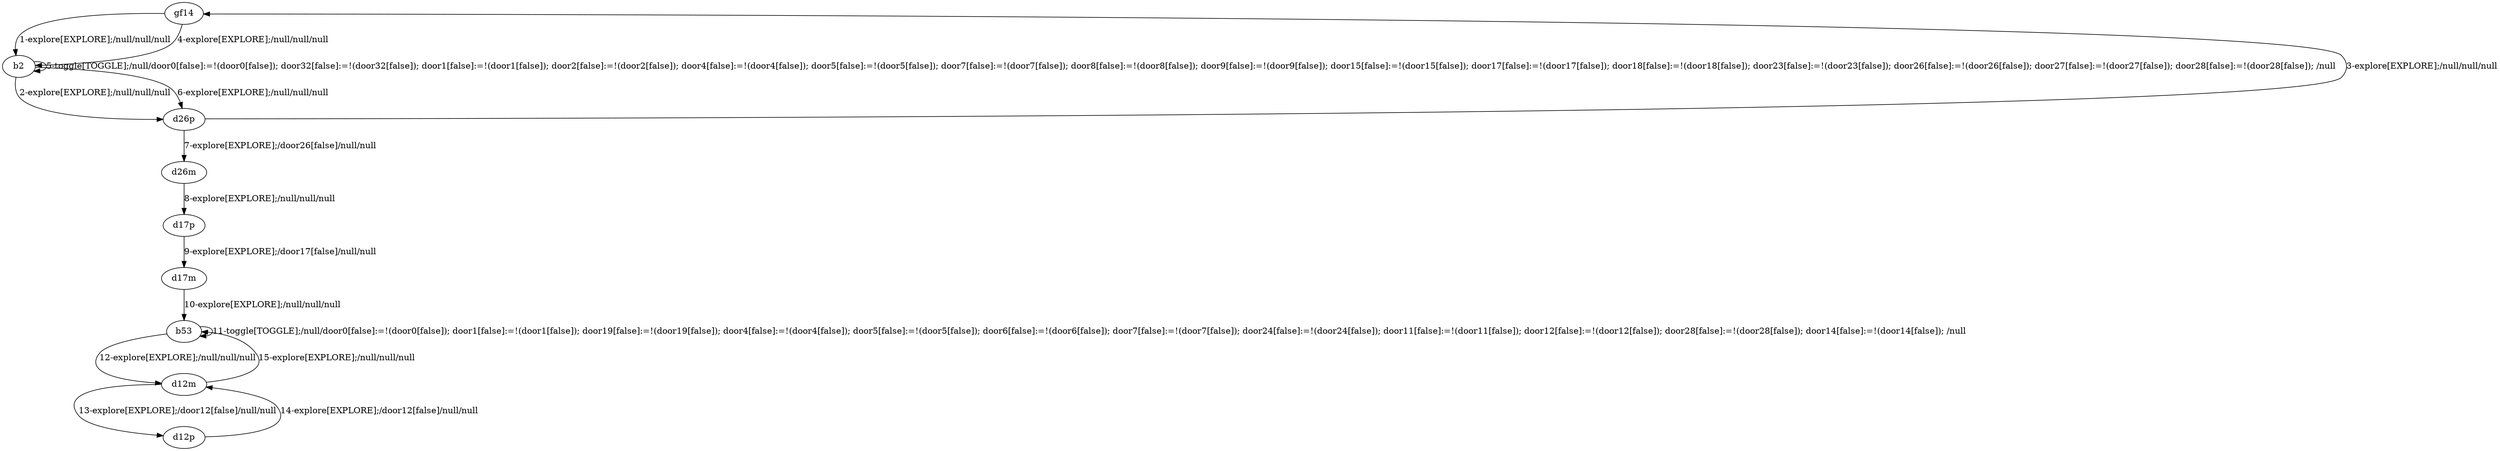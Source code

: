 # Total number of goals covered by this test: 1
# d12m --> b53

digraph g {
"gf14" -> "b2" [label = "1-explore[EXPLORE];/null/null/null"];
"b2" -> "d26p" [label = "2-explore[EXPLORE];/null/null/null"];
"d26p" -> "gf14" [label = "3-explore[EXPLORE];/null/null/null"];
"gf14" -> "b2" [label = "4-explore[EXPLORE];/null/null/null"];
"b2" -> "b2" [label = "5-toggle[TOGGLE];/null/door0[false]:=!(door0[false]); door32[false]:=!(door32[false]); door1[false]:=!(door1[false]); door2[false]:=!(door2[false]); door4[false]:=!(door4[false]); door5[false]:=!(door5[false]); door7[false]:=!(door7[false]); door8[false]:=!(door8[false]); door9[false]:=!(door9[false]); door15[false]:=!(door15[false]); door17[false]:=!(door17[false]); door18[false]:=!(door18[false]); door23[false]:=!(door23[false]); door26[false]:=!(door26[false]); door27[false]:=!(door27[false]); door28[false]:=!(door28[false]); /null"];
"b2" -> "d26p" [label = "6-explore[EXPLORE];/null/null/null"];
"d26p" -> "d26m" [label = "7-explore[EXPLORE];/door26[false]/null/null"];
"d26m" -> "d17p" [label = "8-explore[EXPLORE];/null/null/null"];
"d17p" -> "d17m" [label = "9-explore[EXPLORE];/door17[false]/null/null"];
"d17m" -> "b53" [label = "10-explore[EXPLORE];/null/null/null"];
"b53" -> "b53" [label = "11-toggle[TOGGLE];/null/door0[false]:=!(door0[false]); door1[false]:=!(door1[false]); door19[false]:=!(door19[false]); door4[false]:=!(door4[false]); door5[false]:=!(door5[false]); door6[false]:=!(door6[false]); door7[false]:=!(door7[false]); door24[false]:=!(door24[false]); door11[false]:=!(door11[false]); door12[false]:=!(door12[false]); door28[false]:=!(door28[false]); door14[false]:=!(door14[false]); /null"];
"b53" -> "d12m" [label = "12-explore[EXPLORE];/null/null/null"];
"d12m" -> "d12p" [label = "13-explore[EXPLORE];/door12[false]/null/null"];
"d12p" -> "d12m" [label = "14-explore[EXPLORE];/door12[false]/null/null"];
"d12m" -> "b53" [label = "15-explore[EXPLORE];/null/null/null"];
}